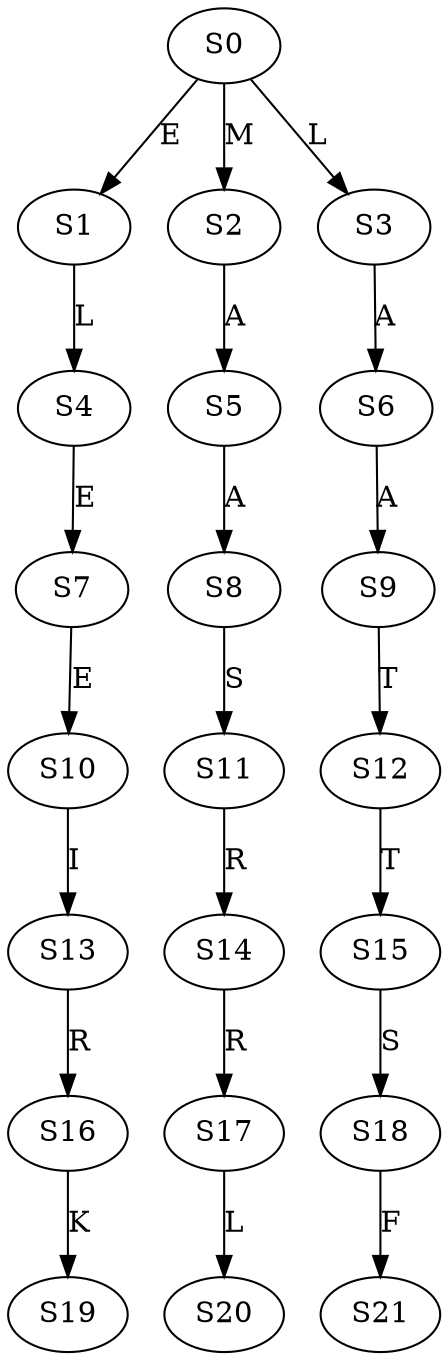 strict digraph  {
	S0 -> S1 [ label = E ];
	S0 -> S2 [ label = M ];
	S0 -> S3 [ label = L ];
	S1 -> S4 [ label = L ];
	S2 -> S5 [ label = A ];
	S3 -> S6 [ label = A ];
	S4 -> S7 [ label = E ];
	S5 -> S8 [ label = A ];
	S6 -> S9 [ label = A ];
	S7 -> S10 [ label = E ];
	S8 -> S11 [ label = S ];
	S9 -> S12 [ label = T ];
	S10 -> S13 [ label = I ];
	S11 -> S14 [ label = R ];
	S12 -> S15 [ label = T ];
	S13 -> S16 [ label = R ];
	S14 -> S17 [ label = R ];
	S15 -> S18 [ label = S ];
	S16 -> S19 [ label = K ];
	S17 -> S20 [ label = L ];
	S18 -> S21 [ label = F ];
}
